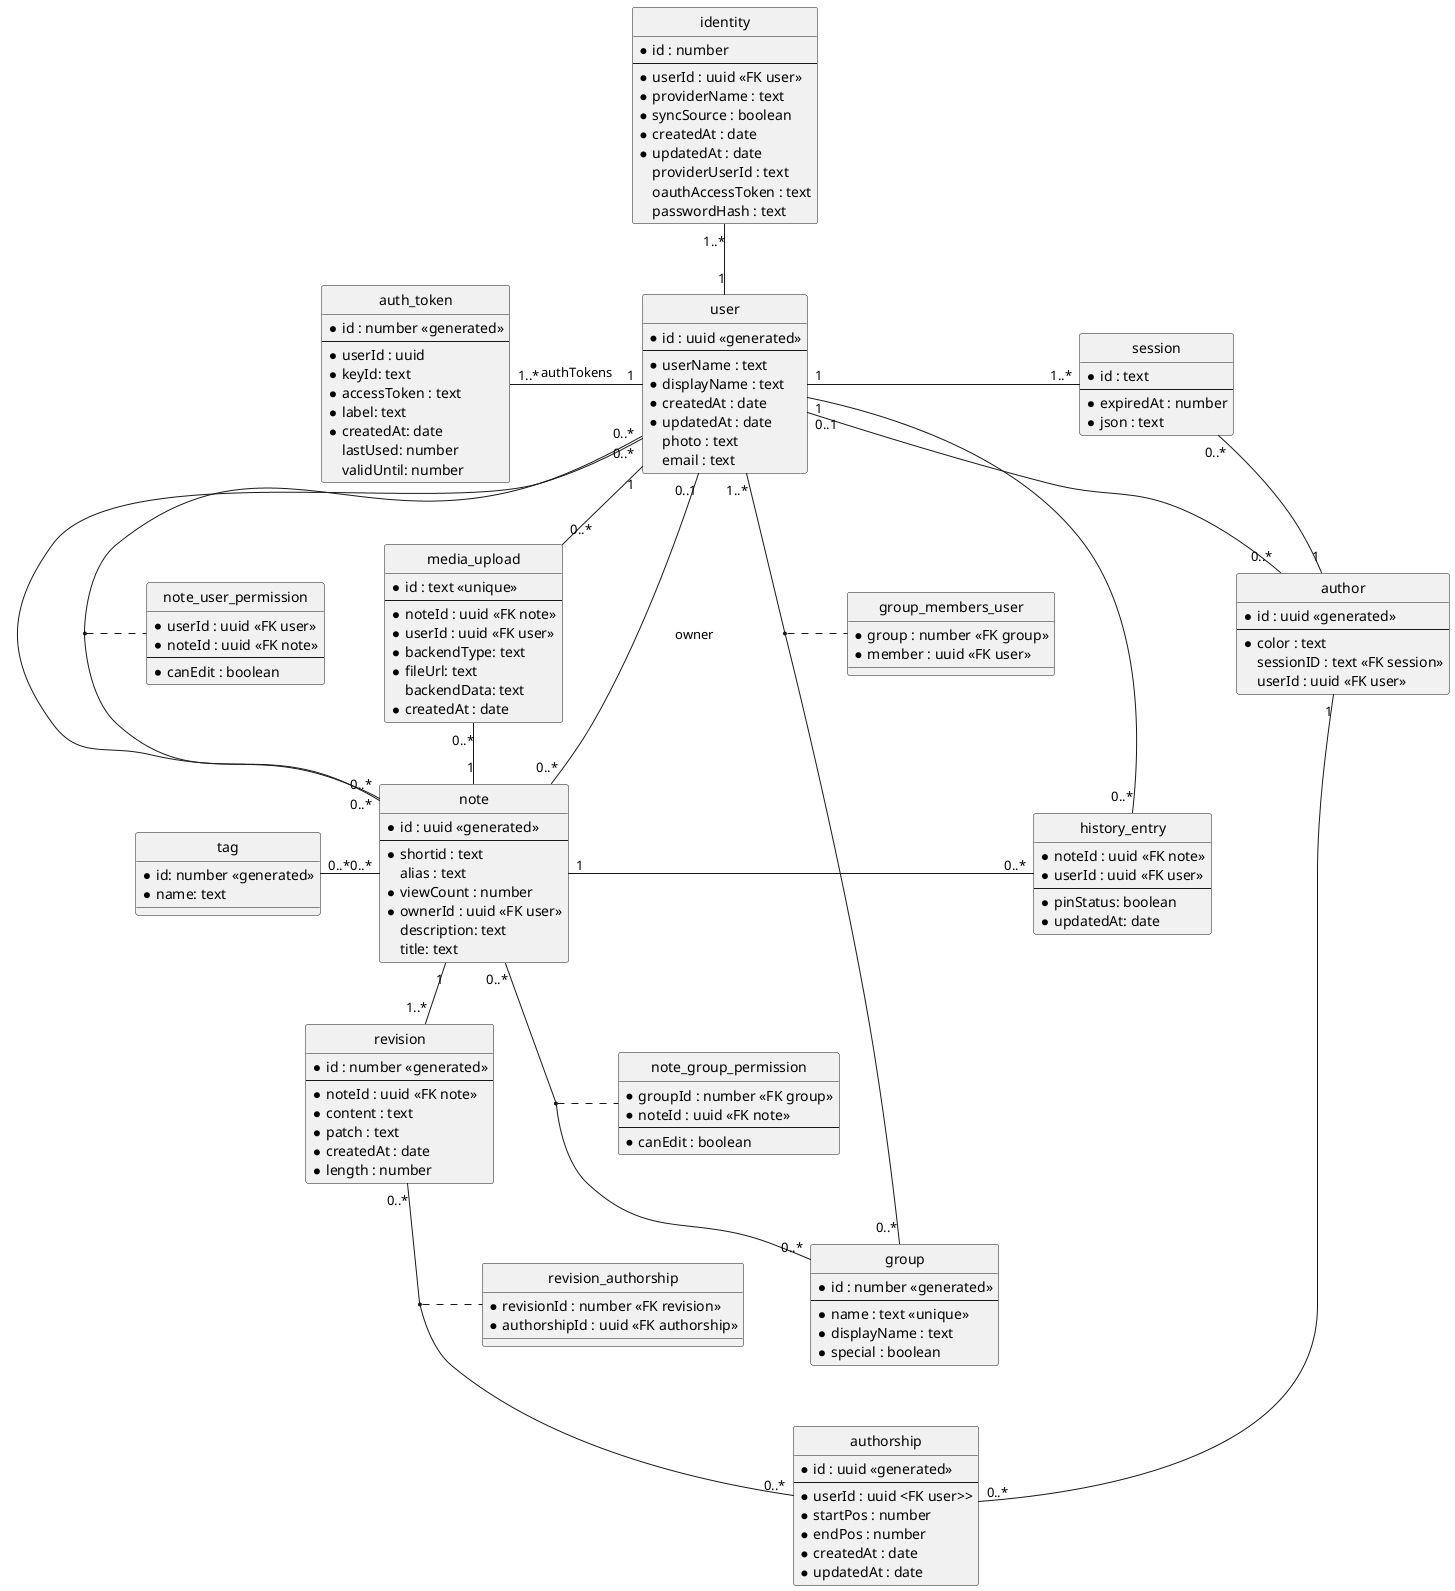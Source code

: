 @startuml
hide circle
skinparam nodesep 60

entity "note" {
  *id : uuid <<generated>>
  --
  *shortid : text
  alias : text
  *viewCount : number
  *ownerId : uuid <<FK user>>
  description: text
  title: text
}

entity "user" {
  *id : uuid <<generated>>
  --
  *userName : text
  *displayName : text
  *createdAt : date
  *updatedAt : date
  photo : text
  email : text
}

entity "auth_token"{
  *id : number <<generated>>
  --
  *userId : uuid
  *keyId: text
  *accessToken : text
  *label: text
  *createdAt: date
  lastUsed: number
  validUntil: number
}

entity "identity" {
  *id : number
  --
  *userId : uuid <<FK user>>
  ' Identifies the external login provider and is set in the config
  *providerName : text
  *syncSource : boolean
  *createdAt : date
  *updatedAt : date
  ' The unique identifier of a user from the login provider
  providerUserId : text
  ' Token used to access the OAuth provider in the users name. Can be NULL
  oauthAccessToken : text
  ' Password hash. Can be NULL
  passwordHash : text
}

entity "session" {
  *id : text
  --
  *expiredAt : number
  *json : text
}


entity "revision" {
  *id : number <<generated>>
  --
  *noteId : uuid <<FK note>>
  *content : text
  *patch : text
  *createdAt : date
  *length : number
}

entity "authorship" {
  *id : uuid <<generated>>
  --
  *userId : uuid <FK user>>
  *startPos : number
  *endPos : number
  *createdAt : date
  *updatedAt : date
}

entity "revision_authorship" {
  *revisionId : number <<FK revision>>
  *authorshipId : uuid <<FK authorship>>
}

entity "author" {
  *id : uuid <<generated>>
  --
  *color : text
  sessionID : text <<FK session>>
  userId : uuid <<FK user>>
}


entity "note_user_permission" {
  *userId : uuid <<FK user>>
  *noteId : uuid <<FK note>>
  --
  *canEdit : boolean
}

entity "group" {
  *id : number <<generated>>
  --
  *name : text <<unique>>
  *displayName : text
  ' Is set to denote a special group
  ' Special groups are used to map the old share settings like "everyone can edit"
  ' or "logged in users can view" to the group permission system
  *special : boolean
  }

entity "note_group_permission" {
  *groupId : number <<FK group>>
  *noteId : uuid <<FK note>>
  --
  *canEdit : boolean
}

entity "group_members_user" {
  *group : number <<FK group>>
  *member : uuid <<FK user>>
}

entity "tag" {
  *id: number <<generated>>
  *name: text
}

entity "media_upload" {
  *id : text <<unique>>
  --
  *noteId : uuid <<FK note>>
  *userId : uuid <<FK user>>
  *backendType: text
  *fileUrl: text
  backendData: text
  *createdAt : date
}

entity "history_entry" {
  *noteId : uuid <<FK note>>
  *userId : uuid <<FK user>>
  --
  *pinStatus: boolean
  *updatedAt: date
}

user "0..1" -- "0..*" note: owner
user "1" -u- "1..*" identity
user "1" -l- "1..*" auth_token: authTokens
user "1" -r- "1..*" session
user "1" -- "0..*" media_upload
user "1" -- "0..*" history_entry
user "0..*" -- "0..*" note
user "0..1" -- "0..*" author

author "1" -- "0..*" authorship
author "1" -u- "0..*" session

revision "0..*" -- "0..*" authorship
(revision, authorship) .. revision_authorship

media_upload "0..*"  -- "1" note
note "1" -d- "1..*" revision
note "1" - "0..*" history_entry
note "0..*" -l- "0..*" tag
note "0..*" -- "0..*" group
user "1..*" -- "0..*" group

user "0..*" -- "0..*" note
(user, note) . note_user_permission
(note, group) . note_group_permission
(user, group) . group_members_user

@enduml

